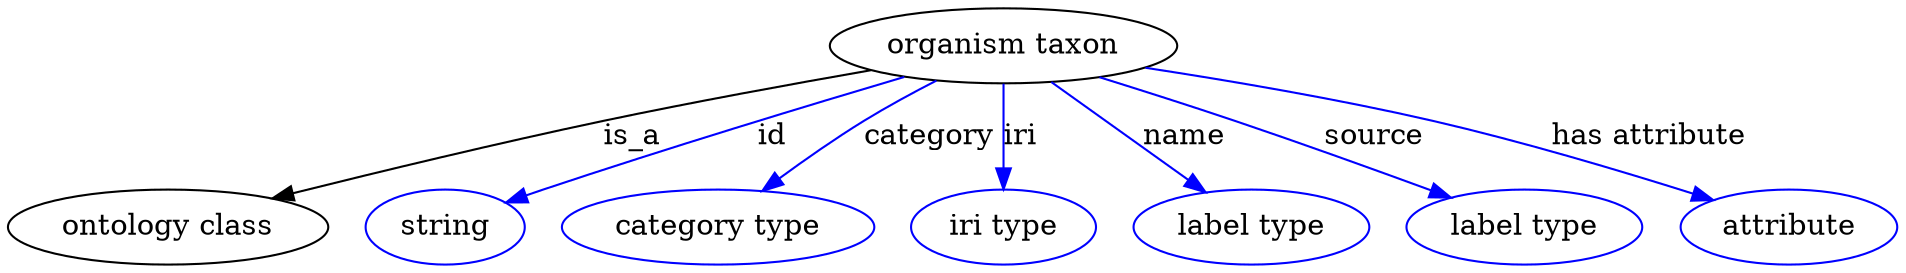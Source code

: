 digraph {
	graph [bb="0,0,745.04,123"];
	node [label="\N"];
	"organism taxon"	 [height=0.5,
		label="organism taxon",
		pos="391.74,105",
		width=1.8234];
	"ontology class"	 [height=0.5,
		pos="61.745,18",
		width=1.7151];
	"organism taxon" -> "ontology class"	 [label=is_a,
		lp="246.74,61.5",
		pos="e,104.1,31.166 339.91,93.834 309.47,87.078 270.3,78.043 235.74,69 194.58,58.228 148.38,44.615 113.94,34.163"];
	id	 [color=blue,
		height=0.5,
		label=string,
		pos="171.74,18",
		width=0.84854];
	"organism taxon" -> id	 [color=blue,
		label=id,
		lp="296.24,61.5",
		pos="e,196.19,29.264 352.16,90.563 315.52,77.025 259.64,55.936 211.74,36 209.69,35.144 207.58,34.249 205.46,33.334",
		style=solid];
	category	 [color=blue,
		height=0.5,
		label="category type",
		pos="278.74,18",
		width=1.6249];
	"organism taxon" -> category	 [color=blue,
		label=category,
		lp="364.24,61.5",
		pos="e,298.83,35.152 367.1,88.148 358.64,82.226 349.19,75.441 340.74,69 329.35,60.312 317.11,50.378 306.54,41.599",
		style=solid];
	iri	 [color=blue,
		height=0.5,
		label="iri type",
		pos="391.74,18",
		width=1.011];
	"organism taxon" -> iri	 [color=blue,
		label=iri,
		lp="398.24,61.5",
		pos="e,391.74,36.003 391.74,86.974 391.74,75.192 391.74,59.561 391.74,46.158",
		style=solid];
	name	 [color=blue,
		height=0.5,
		label="label type",
		pos="491.74,18",
		width=1.2638];
	"organism taxon" -> name	 [color=blue,
		label=name,
		lp="463.24,61.5",
		pos="e,472.71,34.562 411.5,87.812 426.76,74.534 448.05,56.018 464.86,41.39",
		style=solid];
	source	 [color=blue,
		height=0.5,
		label="label type",
		pos="600.74,18",
		width=1.2638];
	"organism taxon" -> source	 [color=blue,
		label=source,
		lp="533.74,61.5",
		pos="e,570.29,31.471 429.93,90.201 446.25,83.797 465.48,76.146 482.74,69 508.91,58.174 538.12,45.552 560.94,35.573",
		style=solid];
	"has attribute"	 [color=blue,
		height=0.5,
		label=attribute,
		pos="704.74,18",
		width=1.1193];
	"organism taxon" -> "has attribute"	 [color=blue,
		label="has attribute",
		lp="638.24,61.5",
		pos="e,673.31,29.445 445.64,94.663 477.81,88.124 519.35,79.03 555.74,69 600.46,56.677 610.92,51.189 654.74,36 657.66,34.99 660.66,33.937 \
663.69,32.87",
		style=solid];
}
